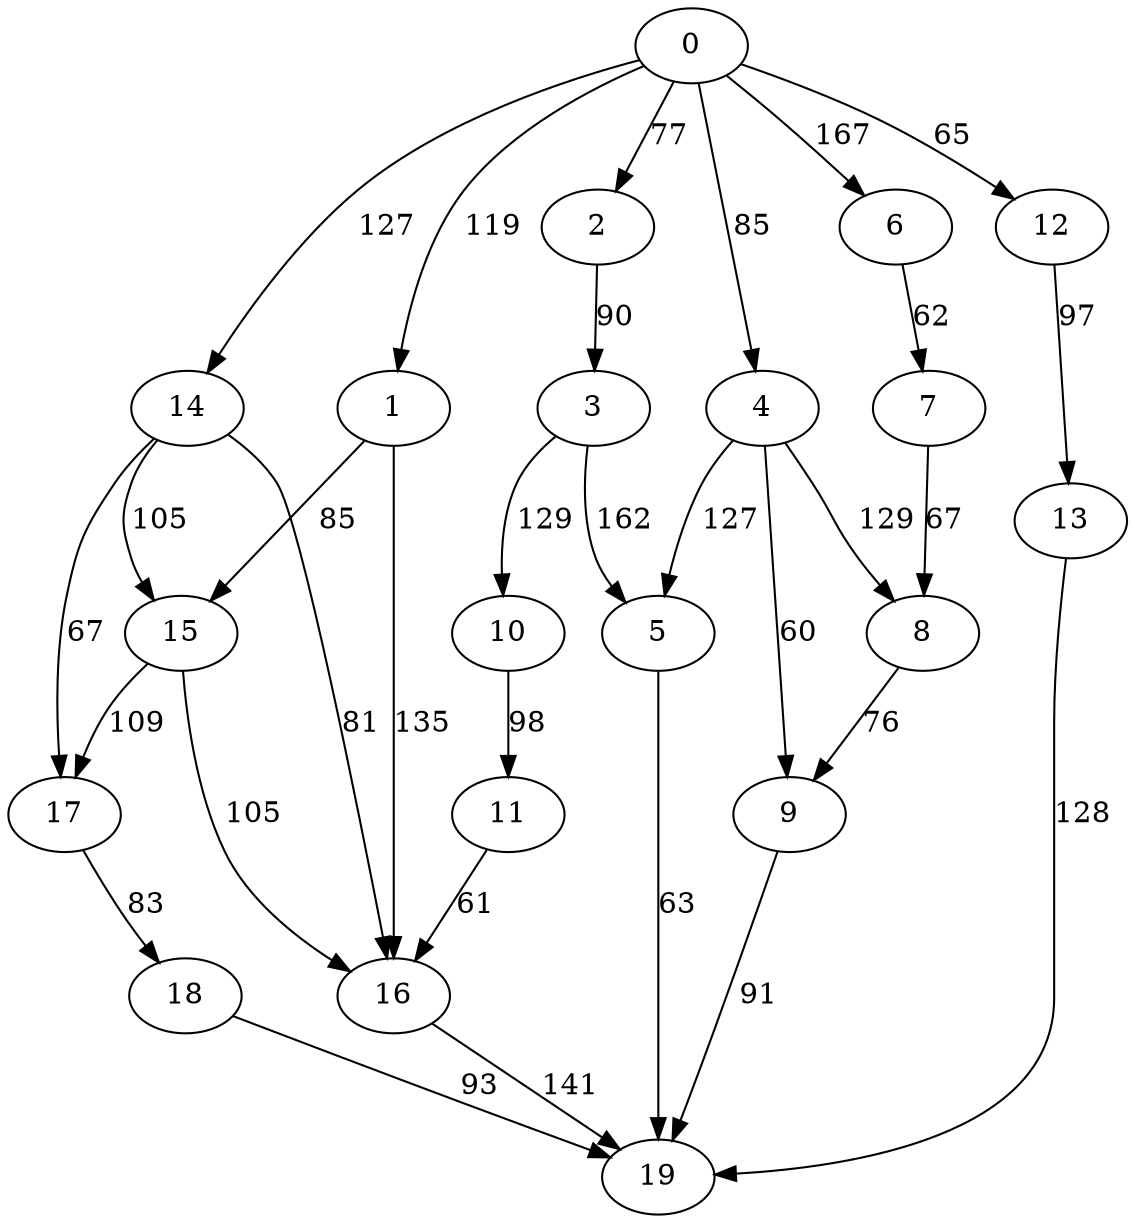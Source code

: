 digraph t10p3_11 {
0 -> 1 [ label = 119 ];
0 -> 2 [ label = 77 ];
0 -> 4 [ label = 85 ];
0 -> 6 [ label = 167 ];
0 -> 12 [ label = 65 ];
0 -> 14 [ label = 127 ];
1 -> 15 [ label = 85 ];
1 -> 16 [ label = 135 ];
2 -> 3 [ label = 90 ];
3 -> 5 [ label = 162 ];
3 -> 10 [ label = 129 ];
4 -> 5 [ label = 127 ];
4 -> 8 [ label = 129 ];
4 -> 9 [ label = 60 ];
5 -> 19 [ label = 63 ];
6 -> 7 [ label = 62 ];
7 -> 8 [ label = 67 ];
8 -> 9 [ label = 76 ];
9 -> 19 [ label = 91 ];
10 -> 11 [ label = 98 ];
11 -> 16 [ label = 61 ];
12 -> 13 [ label = 97 ];
13 -> 19 [ label = 128 ];
14 -> 15 [ label = 105 ];
14 -> 16 [ label = 81 ];
14 -> 17 [ label = 67 ];
15 -> 16 [ label = 105 ];
15 -> 17 [ label = 109 ];
16 -> 19 [ label = 141 ];
17 -> 18 [ label = 83 ];
18 -> 19 [ label = 93 ];
 }

